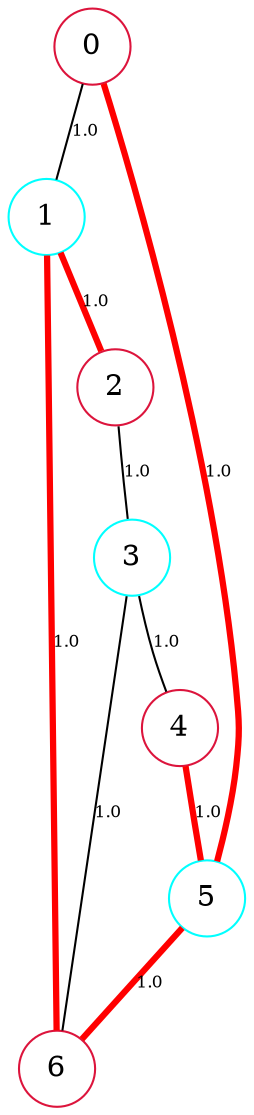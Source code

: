 graph "instance005.txt" {
	edge [fontsize=8]
	node [color=crimson shape=circle width=0.05]
	0 [label=0]
	node [color=aqua shape=circle width=0.05]
	1 [label=1]
	node [color=crimson shape=circle width=0.05]
	2 [label=2]
	node [color=aqua shape=circle width=0.05]
	3 [label=3]
	node [color=crimson shape=circle width=0.05]
	4 [label=4]
	node [color=aqua shape=circle width=0.05]
	5 [label=5]
	node [color=crimson shape=circle width=0.05]
	6 [label=6]
	0 -- 1 [label=1.0 weight=0]
	1 -- 2 [label=1.0 color=red penwidth=3 weight=0]
	2 -- 3 [label=1.0 weight=0]
	3 -- 4 [label=1.0 weight=0]
	0 -- 5 [label=1.0 color=red penwidth=3 weight=0]
	4 -- 5 [label=1.0 color=red penwidth=3 weight=0]
	1 -- 6 [label=1.0 color=red penwidth=3 weight=0]
	3 -- 6 [label=1.0 weight=0]
	5 -- 6 [label=1.0 color=red penwidth=3 weight=0]
}
